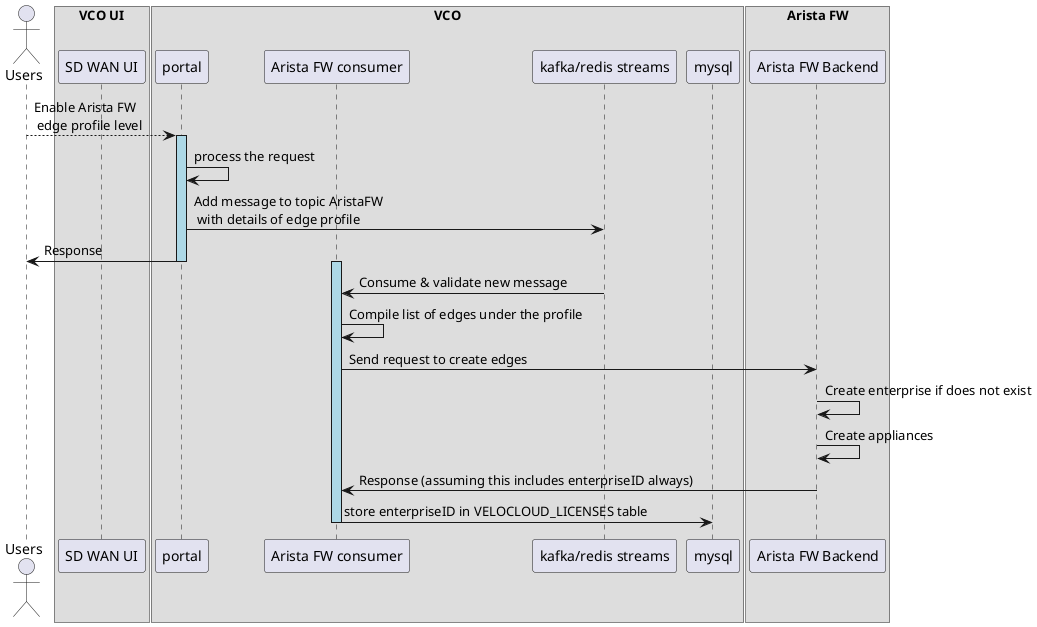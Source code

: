 @startuml
actor Users as user
box "VCO UI"
participant "SD WAN UI" as sdwan_ui
end box
box "VCO"
participant "portal" as portal
participant "Arista FW consumer" as consumer
participant "kafka/redis streams" as kafka
participant "mysql" as mysql
end box
box "Arista FW"
participant "Arista FW Backend" as arista_fw_backend
end box
user --> portal : Enable Arista FW \n edge profile level
activate portal #LightBlue
portal -> portal : process the request
portal -> kafka: Add message to topic AristaFW \n with details of edge profile
portal -> user : Response
deactivate portal
activate consumer #LightBlue
consumer <- kafka : Consume & validate new message
consumer -> consumer : Compile list of edges under the profile
consumer -> arista_fw_backend: Send request to create edges
arista_fw_backend -> arista_fw_backend: Create enterprise if does not exist
arista_fw_backend -> arista_fw_backend: Create appliances
arista_fw_backend -> consumer: Response (assuming this includes enterpriseID always)
consumer -> mysql: store enterpriseID in VELOCLOUD_LICENSES table
deactivate consumer

@enduml 

